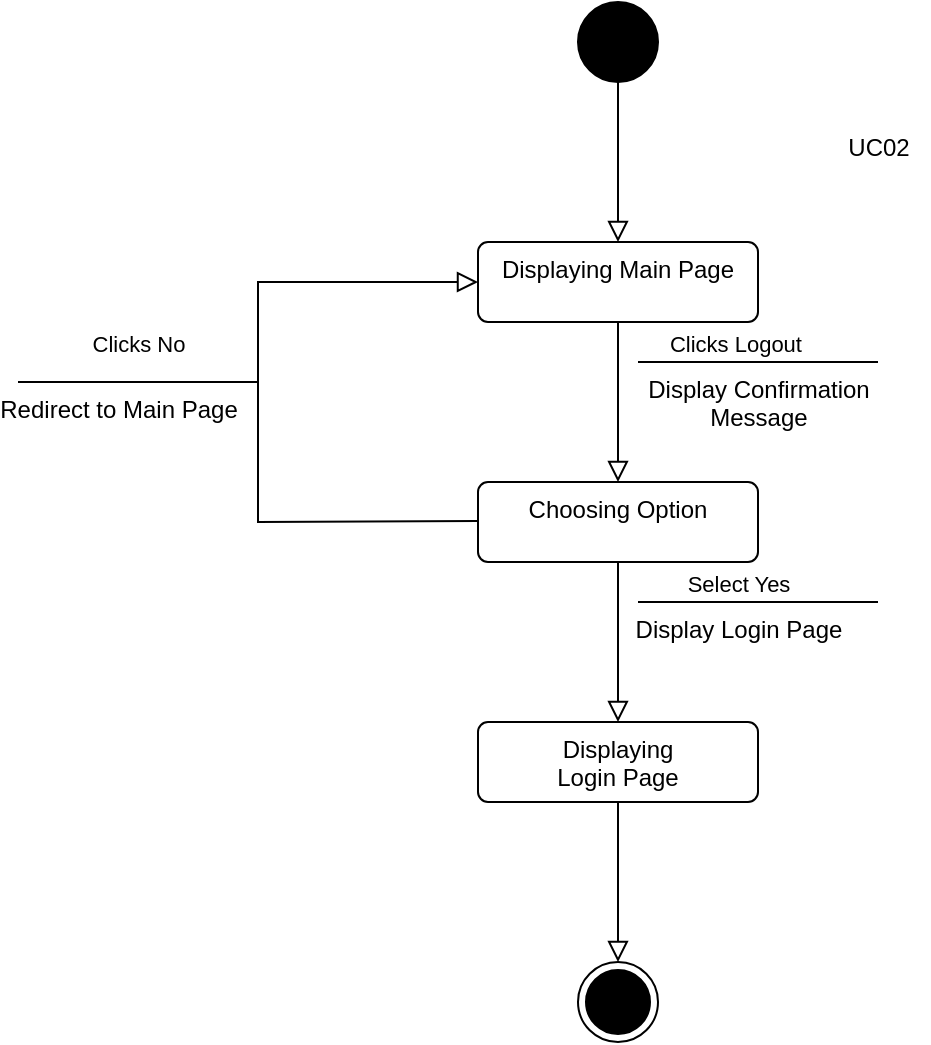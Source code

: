 <mxfile version="24.7.6">
  <diagram name="Page-1" id="LHzgUW323oZ9Aymxxrr9">
    <mxGraphModel dx="880" dy="468" grid="1" gridSize="10" guides="1" tooltips="1" connect="1" arrows="1" fold="1" page="1" pageScale="1" pageWidth="4681" pageHeight="3300" math="0" shadow="0">
      <root>
        <mxCell id="0" />
        <mxCell id="1" parent="0" />
        <mxCell id="Z5a6q94vaEnWEu7W9BFh-1" value="" style="ellipse;fillColor=strokeColor;html=1;" parent="1" vertex="1">
          <mxGeometry x="440" width="40" height="40" as="geometry" />
        </mxCell>
        <mxCell id="Z5a6q94vaEnWEu7W9BFh-3" value="" style="endArrow=block;html=1;rounded=0;align=center;verticalAlign=bottom;endFill=0;labelBackgroundColor=none;endSize=8;exitX=0.5;exitY=1;exitDx=0;exitDy=0;" parent="1" source="Z5a6q94vaEnWEu7W9BFh-1" edge="1">
          <mxGeometry relative="1" as="geometry">
            <mxPoint x="370" y="230" as="sourcePoint" />
            <mxPoint x="460" y="120" as="targetPoint" />
          </mxGeometry>
        </mxCell>
        <mxCell id="Z5a6q94vaEnWEu7W9BFh-4" value="" style="resizable=0;html=1;align=center;verticalAlign=top;labelBackgroundColor=none;" parent="Z5a6q94vaEnWEu7W9BFh-3" connectable="0" vertex="1">
          <mxGeometry relative="1" as="geometry" />
        </mxCell>
        <mxCell id="Z5a6q94vaEnWEu7W9BFh-5" value="Displaying Main Page" style="html=1;align=center;verticalAlign=top;rounded=1;absoluteArcSize=1;arcSize=10;dashed=0;whiteSpace=wrap;" parent="1" vertex="1">
          <mxGeometry x="390" y="120" width="140" height="40" as="geometry" />
        </mxCell>
        <mxCell id="Z5a6q94vaEnWEu7W9BFh-8" value="Clicks Logout&amp;nbsp;" style="endArrow=block;html=1;rounded=0;align=center;verticalAlign=bottom;endFill=0;labelBackgroundColor=none;endSize=8;exitX=0.5;exitY=1;exitDx=0;exitDy=0;" parent="1" source="Z5a6q94vaEnWEu7W9BFh-5" edge="1">
          <mxGeometry x="-0.5" y="60" relative="1" as="geometry">
            <mxPoint x="370" y="230" as="sourcePoint" />
            <mxPoint x="460" y="240" as="targetPoint" />
            <mxPoint as="offset" />
          </mxGeometry>
        </mxCell>
        <mxCell id="Z5a6q94vaEnWEu7W9BFh-9" value="Display Confirmation&lt;br&gt;Message" style="resizable=0;html=1;align=center;verticalAlign=top;labelBackgroundColor=none;" parent="Z5a6q94vaEnWEu7W9BFh-8" connectable="0" vertex="1">
          <mxGeometry relative="1" as="geometry">
            <mxPoint x="70" y="-20" as="offset" />
          </mxGeometry>
        </mxCell>
        <mxCell id="Z5a6q94vaEnWEu7W9BFh-10" value="Choosing Option" style="html=1;align=center;verticalAlign=top;rounded=1;absoluteArcSize=1;arcSize=10;dashed=0;whiteSpace=wrap;" parent="1" vertex="1">
          <mxGeometry x="390" y="240" width="140" height="40" as="geometry" />
        </mxCell>
        <mxCell id="mrIbKsR0JA0g1SNtVWTb-1" value="" style="ellipse;html=1;shape=endState;fillColor=strokeColor;" vertex="1" parent="1">
          <mxGeometry x="440" y="480" width="40" height="40" as="geometry" />
        </mxCell>
        <mxCell id="mrIbKsR0JA0g1SNtVWTb-4" value="UC02" style="text;html=1;align=center;verticalAlign=middle;resizable=0;points=[];autosize=1;strokeColor=none;fillColor=none;" vertex="1" parent="1">
          <mxGeometry x="565" y="58" width="50" height="30" as="geometry" />
        </mxCell>
        <mxCell id="mrIbKsR0JA0g1SNtVWTb-5" value="" style="endArrow=none;html=1;endSize=12;startArrow=none;startSize=14;startFill=0;edgeStyle=orthogonalEdgeStyle;align=center;verticalAlign=bottom;endFill=0;rounded=0;" edge="1" parent="1">
          <mxGeometry y="3" relative="1" as="geometry">
            <mxPoint x="470" y="180" as="sourcePoint" />
            <mxPoint x="590" y="180" as="targetPoint" />
          </mxGeometry>
        </mxCell>
        <mxCell id="mrIbKsR0JA0g1SNtVWTb-6" value="Clicks No" style="endArrow=block;html=1;rounded=0;align=center;verticalAlign=bottom;endFill=0;labelBackgroundColor=none;endSize=8;exitX=0;exitY=0.5;exitDx=0;exitDy=0;entryX=0;entryY=0.5;entryDx=0;entryDy=0;" edge="1" parent="1" target="Z5a6q94vaEnWEu7W9BFh-5">
          <mxGeometry x="0.118" y="60" relative="1" as="geometry">
            <mxPoint x="390" y="259.5" as="sourcePoint" />
            <mxPoint x="240" y="259.5" as="targetPoint" />
            <Array as="points">
              <mxPoint x="280" y="260" />
              <mxPoint x="280" y="140" />
            </Array>
            <mxPoint as="offset" />
          </mxGeometry>
        </mxCell>
        <mxCell id="mrIbKsR0JA0g1SNtVWTb-7" value="Redirect to Main Page" style="resizable=0;html=1;align=center;verticalAlign=top;labelBackgroundColor=none;" connectable="0" vertex="1" parent="mrIbKsR0JA0g1SNtVWTb-6">
          <mxGeometry relative="1" as="geometry">
            <mxPoint x="-70" y="-10" as="offset" />
          </mxGeometry>
        </mxCell>
        <mxCell id="mrIbKsR0JA0g1SNtVWTb-9" value="Select Yes" style="endArrow=block;html=1;rounded=0;align=center;verticalAlign=bottom;endFill=0;labelBackgroundColor=none;endSize=8;exitX=0.5;exitY=1;exitDx=0;exitDy=0;" edge="1" parent="1" source="Z5a6q94vaEnWEu7W9BFh-10">
          <mxGeometry x="-0.5" y="60" relative="1" as="geometry">
            <mxPoint x="420" y="370" as="sourcePoint" />
            <mxPoint x="460" y="360" as="targetPoint" />
            <mxPoint as="offset" />
          </mxGeometry>
        </mxCell>
        <mxCell id="mrIbKsR0JA0g1SNtVWTb-10" value="Display Login Page" style="resizable=0;html=1;align=center;verticalAlign=top;labelBackgroundColor=none;" connectable="0" vertex="1" parent="mrIbKsR0JA0g1SNtVWTb-9">
          <mxGeometry relative="1" as="geometry">
            <mxPoint x="60" y="-20" as="offset" />
          </mxGeometry>
        </mxCell>
        <mxCell id="mrIbKsR0JA0g1SNtVWTb-12" value="Displaying &lt;br&gt;Login Page" style="html=1;align=center;verticalAlign=top;rounded=1;absoluteArcSize=1;arcSize=10;dashed=0;whiteSpace=wrap;" vertex="1" parent="1">
          <mxGeometry x="390" y="360" width="140" height="40" as="geometry" />
        </mxCell>
        <mxCell id="mrIbKsR0JA0g1SNtVWTb-13" value="" style="endArrow=none;html=1;endSize=12;startArrow=none;startSize=14;startFill=0;edgeStyle=orthogonalEdgeStyle;align=center;verticalAlign=bottom;endFill=0;rounded=0;" edge="1" parent="1">
          <mxGeometry y="3" relative="1" as="geometry">
            <mxPoint x="470" y="300" as="sourcePoint" />
            <mxPoint x="590" y="300" as="targetPoint" />
          </mxGeometry>
        </mxCell>
        <mxCell id="mrIbKsR0JA0g1SNtVWTb-15" value="" style="endArrow=block;html=1;rounded=0;align=center;verticalAlign=bottom;endFill=0;labelBackgroundColor=none;endSize=8;exitX=0.5;exitY=1;exitDx=0;exitDy=0;" edge="1" parent="1" source="mrIbKsR0JA0g1SNtVWTb-12">
          <mxGeometry relative="1" as="geometry">
            <mxPoint x="440" y="450" as="sourcePoint" />
            <mxPoint x="460" y="480" as="targetPoint" />
          </mxGeometry>
        </mxCell>
        <mxCell id="mrIbKsR0JA0g1SNtVWTb-16" value="" style="resizable=0;html=1;align=center;verticalAlign=top;labelBackgroundColor=none;" connectable="0" vertex="1" parent="mrIbKsR0JA0g1SNtVWTb-15">
          <mxGeometry relative="1" as="geometry" />
        </mxCell>
        <mxCell id="mrIbKsR0JA0g1SNtVWTb-17" value="" style="endArrow=none;html=1;endSize=12;startArrow=none;startSize=14;startFill=0;edgeStyle=orthogonalEdgeStyle;align=center;verticalAlign=bottom;endFill=0;rounded=0;" edge="1" parent="1">
          <mxGeometry y="3" relative="1" as="geometry">
            <mxPoint x="160" y="190" as="sourcePoint" />
            <mxPoint x="280" y="190" as="targetPoint" />
          </mxGeometry>
        </mxCell>
      </root>
    </mxGraphModel>
  </diagram>
</mxfile>
